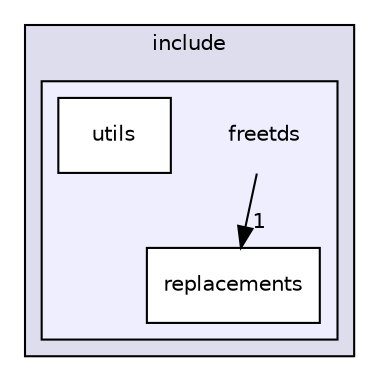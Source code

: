 digraph "include/freetds" {
  compound=true
  node [ fontsize="10", fontname="Helvetica"];
  edge [ labelfontsize="10", labelfontname="Helvetica"];
  subgraph clusterdir_d44c64559bbebec7f509842c48db8b23 {
    graph [ bgcolor="#ddddee", pencolor="black", label="include" fontname="Helvetica", fontsize="10", URL="dir_d44c64559bbebec7f509842c48db8b23.html"]
  subgraph clusterdir_f46f2c05841018b6ef8dbd3316ddb41a {
    graph [ bgcolor="#eeeeff", pencolor="black", label="" URL="dir_f46f2c05841018b6ef8dbd3316ddb41a.html"];
    dir_f46f2c05841018b6ef8dbd3316ddb41a [shape=plaintext label="freetds"];
    dir_b663d705931e630ae54c555929c6aaad [shape=box label="replacements" color="black" fillcolor="white" style="filled" URL="dir_b663d705931e630ae54c555929c6aaad.html"];
    dir_0da4150d9fb2a5fe66d7630d7a98e2a8 [shape=box label="utils" color="black" fillcolor="white" style="filled" URL="dir_0da4150d9fb2a5fe66d7630d7a98e2a8.html"];
  }
  }
  dir_f46f2c05841018b6ef8dbd3316ddb41a->dir_b663d705931e630ae54c555929c6aaad [headlabel="1", labeldistance=1.5 headhref="dir_000001_000002.html"];
}
